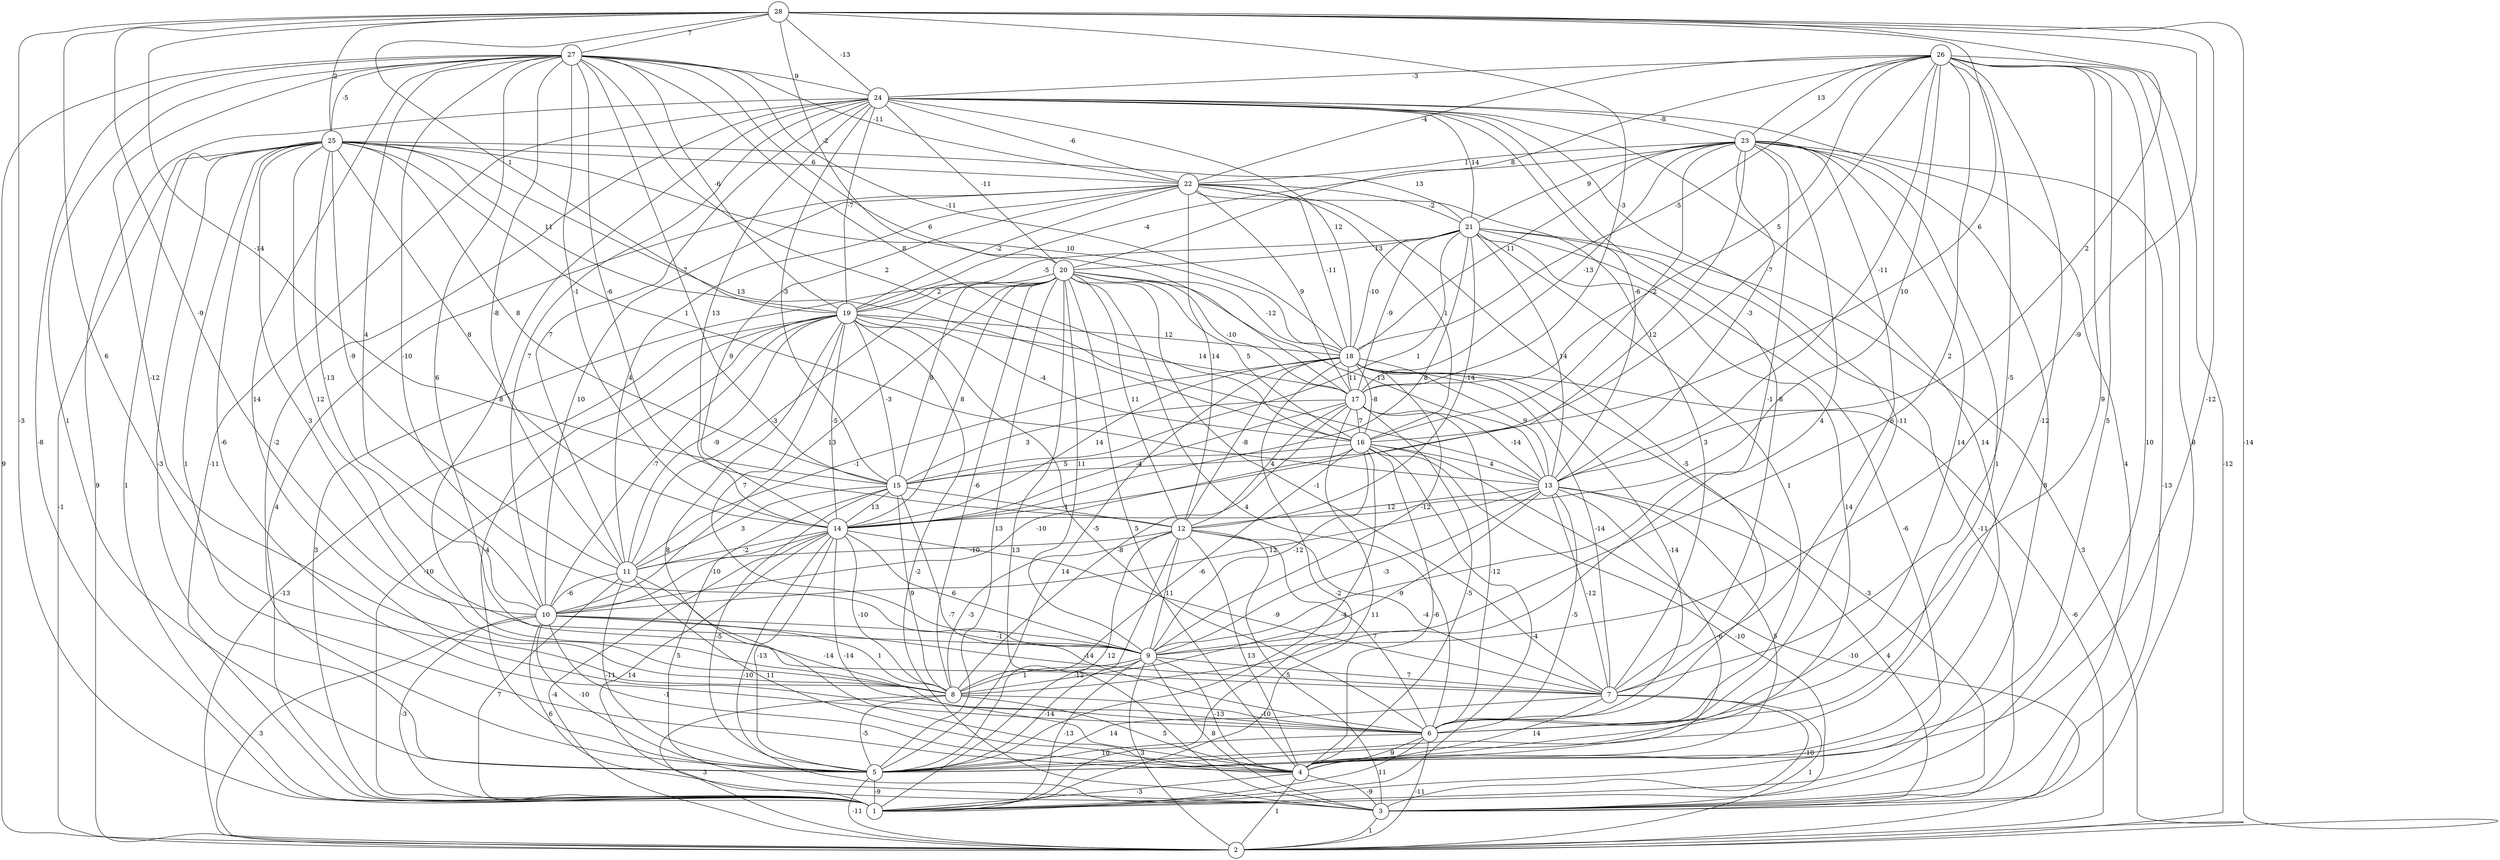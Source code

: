 graph { 
	 fontname="Helvetica,Arial,sans-serif" 
	 node [shape = circle]; 
	 28 -- 1 [label = "-3"];
	 28 -- 2 [label = "-14"];
	 28 -- 4 [label = "-12"];
	 28 -- 8 [label = "6"];
	 28 -- 9 [label = "-9"];
	 28 -- 10 [label = "-9"];
	 28 -- 13 [label = "2"];
	 28 -- 15 [label = "-14"];
	 28 -- 16 [label = "6"];
	 28 -- 17 [label = "-3"];
	 28 -- 19 [label = "1"];
	 28 -- 20 [label = "-2"];
	 28 -- 24 [label = "-13"];
	 28 -- 25 [label = "2"];
	 28 -- 27 [label = "7"];
	 27 -- 1 [label = "-8"];
	 27 -- 2 [label = "9"];
	 27 -- 5 [label = "1"];
	 27 -- 6 [label = "14"];
	 27 -- 7 [label = "6"];
	 27 -- 8 [label = "-12"];
	 27 -- 9 [label = "-10"];
	 27 -- 10 [label = "4"];
	 27 -- 11 [label = "-8"];
	 27 -- 12 [label = "-6"];
	 27 -- 13 [label = "2"];
	 27 -- 14 [label = "-1"];
	 27 -- 15 [label = "-7"];
	 27 -- 16 [label = "8"];
	 27 -- 17 [label = "6"];
	 27 -- 18 [label = "-11"];
	 27 -- 19 [label = "-6"];
	 27 -- 22 [label = "-11"];
	 27 -- 24 [label = "9"];
	 27 -- 25 [label = "-5"];
	 26 -- 1 [label = "10"];
	 26 -- 2 [label = "-12"];
	 26 -- 3 [label = "8"];
	 26 -- 4 [label = "5"];
	 26 -- 5 [label = "-12"];
	 26 -- 6 [label = "9"];
	 26 -- 7 [label = "-5"];
	 26 -- 9 [label = "2"];
	 26 -- 13 [label = "-11"];
	 26 -- 14 [label = "10"];
	 26 -- 15 [label = "-7"];
	 26 -- 17 [label = "5"];
	 26 -- 18 [label = "-5"];
	 26 -- 20 [label = "8"];
	 26 -- 22 [label = "-4"];
	 26 -- 23 [label = "13"];
	 26 -- 24 [label = "-3"];
	 25 -- 1 [label = "1"];
	 25 -- 2 [label = "-1"];
	 25 -- 4 [label = "1"];
	 25 -- 5 [label = "-3"];
	 25 -- 6 [label = "-6"];
	 25 -- 8 [label = "3"];
	 25 -- 9 [label = "12"];
	 25 -- 10 [label = "-13"];
	 25 -- 11 [label = "-9"];
	 25 -- 13 [label = "1"];
	 25 -- 14 [label = "8"];
	 25 -- 15 [label = "8"];
	 25 -- 16 [label = "13"];
	 25 -- 18 [label = "10"];
	 25 -- 19 [label = "11"];
	 25 -- 21 [label = "13"];
	 25 -- 22 [label = "6"];
	 24 -- 1 [label = "-11"];
	 24 -- 2 [label = "9"];
	 24 -- 3 [label = "4"];
	 24 -- 4 [label = "14"];
	 24 -- 5 [label = "-2"];
	 24 -- 6 [label = "-11"];
	 24 -- 7 [label = "-8"];
	 24 -- 8 [label = "8"];
	 24 -- 10 [label = "7"];
	 24 -- 11 [label = "7"];
	 24 -- 13 [label = "-6"];
	 24 -- 14 [label = "13"];
	 24 -- 15 [label = "-3"];
	 24 -- 18 [label = "12"];
	 24 -- 19 [label = "-7"];
	 24 -- 20 [label = "-11"];
	 24 -- 21 [label = "14"];
	 24 -- 22 [label = "-6"];
	 24 -- 23 [label = "-8"];
	 23 -- 1 [label = "8"];
	 23 -- 3 [label = "-13"];
	 23 -- 5 [label = "1"];
	 23 -- 6 [label = "14"];
	 23 -- 7 [label = "6"];
	 23 -- 8 [label = "4"];
	 23 -- 9 [label = "-1"];
	 23 -- 13 [label = "-3"];
	 23 -- 14 [label = "12"];
	 23 -- 16 [label = "-2"];
	 23 -- 17 [label = "-13"];
	 23 -- 18 [label = "11"];
	 23 -- 19 [label = "-4"];
	 23 -- 21 [label = "9"];
	 23 -- 22 [label = "1"];
	 22 -- 1 [label = "4"];
	 22 -- 6 [label = "-5"];
	 22 -- 7 [label = "3"];
	 22 -- 10 [label = "10"];
	 22 -- 11 [label = "4"];
	 22 -- 12 [label = "14"];
	 22 -- 14 [label = "9"];
	 22 -- 16 [label = "1"];
	 22 -- 17 [label = "9"];
	 22 -- 18 [label = "-11"];
	 22 -- 19 [label = "-2"];
	 22 -- 21 [label = "-2"];
	 21 -- 1 [label = "-6"];
	 21 -- 2 [label = "3"];
	 21 -- 3 [label = "-11"];
	 21 -- 5 [label = "14"];
	 21 -- 6 [label = "1"];
	 21 -- 12 [label = "-14"];
	 21 -- 13 [label = "14"];
	 21 -- 14 [label = "8"];
	 21 -- 15 [label = "1"];
	 21 -- 17 [label = "-9"];
	 21 -- 18 [label = "-10"];
	 21 -- 19 [label = "-5"];
	 21 -- 20 [label = "13"];
	 20 -- 1 [label = "3"];
	 20 -- 3 [label = "13"];
	 20 -- 4 [label = "5"];
	 20 -- 5 [label = "13"];
	 20 -- 6 [label = "4"];
	 20 -- 7 [label = "-1"];
	 20 -- 8 [label = "-6"];
	 20 -- 9 [label = "11"];
	 20 -- 10 [label = "13"];
	 20 -- 11 [label = "-3"];
	 20 -- 12 [label = "11"];
	 20 -- 13 [label = "13"];
	 20 -- 14 [label = "8"];
	 20 -- 15 [label = "8"];
	 20 -- 16 [label = "5"];
	 20 -- 17 [label = "-10"];
	 20 -- 18 [label = "-12"];
	 20 -- 19 [label = "2"];
	 19 -- 1 [label = "-10"];
	 19 -- 2 [label = "-13"];
	 19 -- 3 [label = "-2"];
	 19 -- 4 [label = "8"];
	 19 -- 5 [label = "-4"];
	 19 -- 6 [label = "-5"];
	 19 -- 9 [label = "7"];
	 19 -- 10 [label = "-7"];
	 19 -- 11 [label = "-9"];
	 19 -- 14 [label = "-5"];
	 19 -- 15 [label = "-3"];
	 19 -- 16 [label = "-4"];
	 19 -- 17 [label = "14"];
	 19 -- 18 [label = "12"];
	 18 -- 1 [label = "-2"];
	 18 -- 2 [label = "-6"];
	 18 -- 3 [label = "-3"];
	 18 -- 5 [label = "14"];
	 18 -- 6 [label = "-14"];
	 18 -- 7 [label = "-14"];
	 18 -- 9 [label = "-12"];
	 18 -- 11 [label = "-1"];
	 18 -- 12 [label = "-8"];
	 18 -- 13 [label = "9"];
	 18 -- 14 [label = "14"];
	 18 -- 16 [label = "-8"];
	 18 -- 17 [label = "11"];
	 17 -- 1 [label = "11"];
	 17 -- 4 [label = "-5"];
	 17 -- 6 [label = "-12"];
	 17 -- 8 [label = "-8"];
	 17 -- 12 [label = "4"];
	 17 -- 13 [label = "-14"];
	 17 -- 14 [label = "-4"];
	 17 -- 15 [label = "3"];
	 17 -- 16 [label = "7"];
	 16 -- 1 [label = "-4"];
	 16 -- 2 [label = "-10"];
	 16 -- 3 [label = "-10"];
	 16 -- 4 [label = "-6"];
	 16 -- 5 [label = "-4"];
	 16 -- 8 [label = "-6"];
	 16 -- 9 [label = "-12"];
	 16 -- 10 [label = "-10"];
	 16 -- 13 [label = "4"];
	 16 -- 15 [label = "5"];
	 15 -- 3 [label = "5"];
	 15 -- 5 [label = "-5"];
	 15 -- 6 [label = "-7"];
	 15 -- 8 [label = "9"];
	 15 -- 11 [label = "3"];
	 15 -- 12 [label = "-1"];
	 15 -- 14 [label = "13"];
	 14 -- 1 [label = "14"];
	 14 -- 2 [label = "-4"];
	 14 -- 3 [label = "-10"];
	 14 -- 4 [label = "-14"];
	 14 -- 5 [label = "-13"];
	 14 -- 7 [label = "-9"];
	 14 -- 8 [label = "-10"];
	 14 -- 9 [label = "6"];
	 14 -- 10 [label = "-10"];
	 14 -- 11 [label = "-2"];
	 13 -- 3 [label = "4"];
	 13 -- 4 [label = "5"];
	 13 -- 5 [label = "-6"];
	 13 -- 6 [label = "-5"];
	 13 -- 7 [label = "-12"];
	 13 -- 8 [label = "-9"];
	 13 -- 9 [label = "-3"];
	 13 -- 10 [label = "12"];
	 13 -- 12 [label = "12"];
	 12 -- 1 [label = "-12"];
	 12 -- 3 [label = "5"];
	 12 -- 4 [label = "13"];
	 12 -- 5 [label = "12"];
	 12 -- 6 [label = "7"];
	 12 -- 7 [label = "-4"];
	 12 -- 8 [label = "-3"];
	 12 -- 9 [label = "11"];
	 12 -- 11 [label = "-10"];
	 11 -- 1 [label = "7"];
	 11 -- 4 [label = "11"];
	 11 -- 5 [label = "-11"];
	 11 -- 6 [label = "-14"];
	 11 -- 10 [label = "-6"];
	 10 -- 1 [label = "-3"];
	 10 -- 2 [label = "3"];
	 10 -- 3 [label = "6"];
	 10 -- 4 [label = "-1"];
	 10 -- 5 [label = "-10"];
	 10 -- 7 [label = "-14"];
	 10 -- 8 [label = "1"];
	 10 -- 9 [label = "-1"];
	 9 -- 1 [label = "-13"];
	 9 -- 2 [label = "3"];
	 9 -- 3 [label = "8"];
	 9 -- 4 [label = "-13"];
	 9 -- 5 [label = "-14"];
	 9 -- 7 [label = "7"];
	 9 -- 8 [label = "1"];
	 8 -- 2 [label = "3"];
	 8 -- 4 [label = "5"];
	 8 -- 5 [label = "-5"];
	 8 -- 6 [label = "-10"];
	 7 -- 2 [label = "1"];
	 7 -- 3 [label = "-10"];
	 7 -- 4 [label = "14"];
	 7 -- 5 [label = "14"];
	 6 -- 1 [label = "11"];
	 6 -- 2 [label = "-11"];
	 6 -- 4 [label = "9"];
	 6 -- 5 [label = "10"];
	 5 -- 1 [label = "-9"];
	 5 -- 2 [label = "-11"];
	 4 -- 1 [label = "-3"];
	 4 -- 2 [label = "1"];
	 4 -- 3 [label = "-9"];
	 3 -- 2 [label = "1"];
	 1;
	 2;
	 3;
	 4;
	 5;
	 6;
	 7;
	 8;
	 9;
	 10;
	 11;
	 12;
	 13;
	 14;
	 15;
	 16;
	 17;
	 18;
	 19;
	 20;
	 21;
	 22;
	 23;
	 24;
	 25;
	 26;
	 27;
	 28;
}
